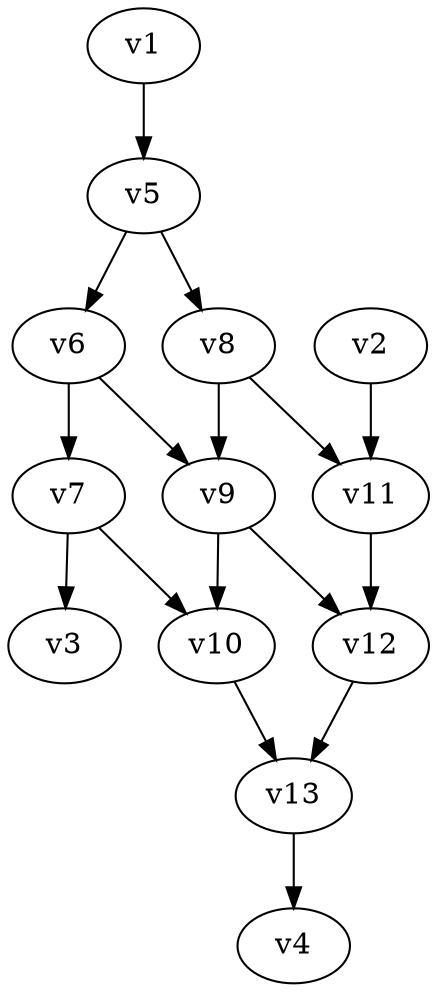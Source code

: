 digraph fishnet_2x2_0 {
overall_factor=1;
multiplicity_factor=1;
v1;
v2;
v3;
v4;
v5 [int_id="V_3_SCALAR_000"];
v6 [int_id="V_3_SCALAR_000"];
v7 [int_id="V_3_SCALAR_000"];
v8 [int_id="V_3_SCALAR_000"];
v9 [int_id="V_4_SCALAR_0000"];
v10 [int_id="V_3_SCALAR_000"];
v11 [int_id="V_3_SCALAR_000"];
v12 [int_id="V_3_SCALAR_000"];
v13 [int_id="V_3_SCALAR_000"];
v1 -> v5 [pdg=1000, name=p1, mom=p1];
v2 -> v11 [pdg=1000, name=p2, mom=p2];
v7 -> v3 [pdg=1000, name=p3, mom=p3];
v13 -> v4 [pdg=1000, name=p4, mom=p4];
v5 -> v6 [pdg=1000, name=q1];
v6 -> v7 [pdg=1000, name=q2];
v8 -> v9 [pdg=1000, name=q3, lmb_index=0];
v9 -> v10 [pdg=1000, name=q4, lmb_index=1];
v11 -> v12 [pdg=1000, name=q5];
v12 -> v13 [pdg=1000, name=q6];
v5 -> v8 [pdg=1000, name=q7];
v6 -> v9 [pdg=1000, name=q8];
v7 -> v10 [pdg=1000, name=q9];
v8 -> v11 [pdg=1000, name=q10];
v9 -> v12 [pdg=1000, name=q11, lmb_index=2];
v10 -> v13 [pdg=1000, name=q12, lmb_index=3];
}
